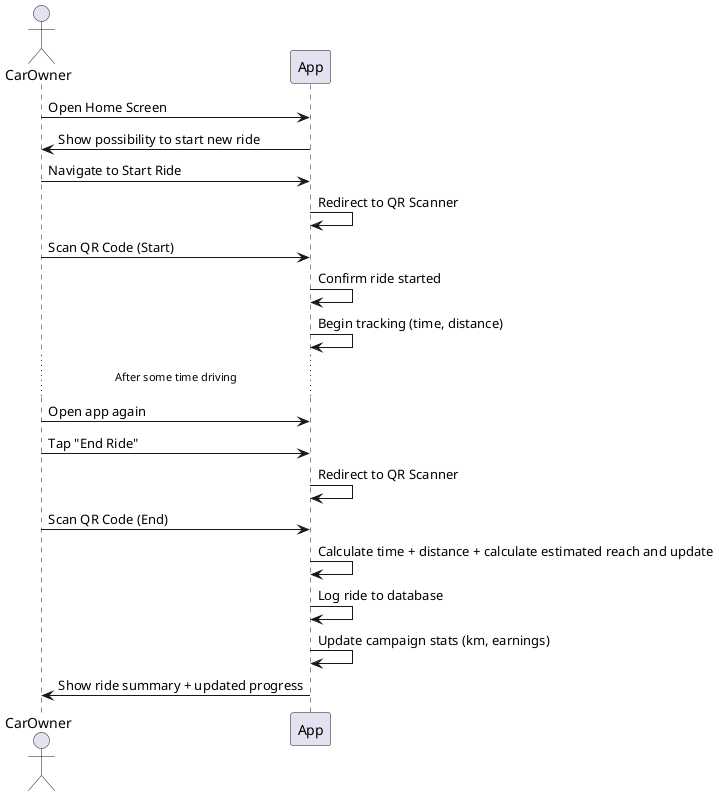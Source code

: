 @startuml RideDiagram
actor CarOwner
CarOwner -> App : Open Home Screen
App -> CarOwner : Show possibility to start new ride
CarOwner -> App : Navigate to Start Ride
App -> App : Redirect to QR Scanner

CarOwner -> App : Scan QR Code (Start)
App -> App : Confirm ride started
App -> App : Begin tracking (time, distance)

... After some time driving ...

CarOwner -> App : Open app again
CarOwner -> App : Tap "End Ride"
App -> App : Redirect to QR Scanner

CarOwner -> App : Scan QR Code (End)
App -> App : Calculate time + distance + calculate estimated reach and update
App -> App : Log ride to database
App -> App : Update campaign stats (km, earnings)

App -> CarOwner : Show ride summary + updated progress
@enduml
